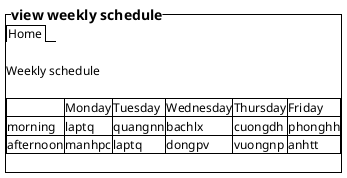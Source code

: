@startsalt

{^==view weekly schedule
    {/ Home }

    .
    Weekly schedule
    .
    {#
        . | Monday | Tuesday | Wednesday | Thursday | Friday
        morning | laptq | quangnn | bachlx | cuongdh | phonghh
        afternoon | manhpc | laptq | dongpv | vuongnp | anhtt
    }
    .
}

@endsalt
